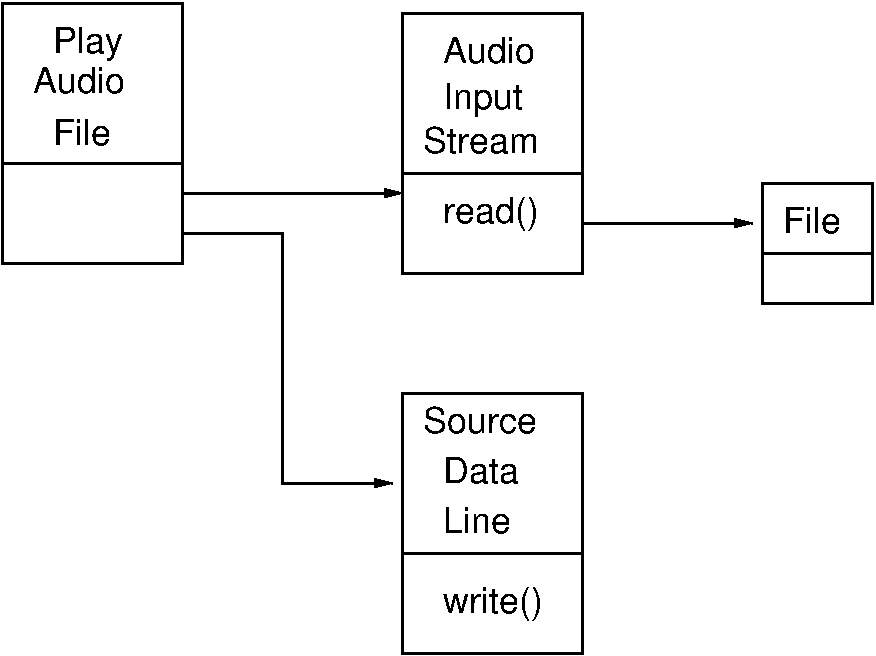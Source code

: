 #FIG 3.2  Produced by xfig version 3.2.5b
Landscape
Center
Inches
Letter  
100.00
Single
-2
1200 2
6 1650 1275 3150 3375
6 1950 1500 2700 2475
4 0 0 50 -1 16 18 0.0000 4 285 570 2100 1725 Play\001
4 0 0 50 -1 16 18 0.0000 4 225 465 2100 2415 File\001
4 0 0 50 -1 16 18 0.0000 4 225 750 1950 2025 Audio\001
-6
2 1 0 2 0 7 50 -1 -1 0.000 0 0 -1 0 0 2
	 1725 2550 3075 2550
2 2 0 2 0 7 50 -1 -1 0.000 0 0 -1 0 0 5
	 1725 1350 3075 1350 3075 3300 1725 3300 1725 1350
-6
6 4650 4200 6150 6300
2 2 0 2 0 7 50 -1 -1 0.000 0 0 -1 0 0 5
	 4725 4275 6075 4275 6075 6225 4725 6225 4725 4275
2 1 0 2 0 7 50 -1 -1 0.000 0 0 -1 0 0 2
	 4725 5475 6075 5475
4 0 0 50 -1 16 18 0.0000 4 225 945 4875 4575 Source\001
4 0 0 50 -1 16 18 0.0000 4 225 645 5025 4950 Data\001
4 0 0 50 -1 16 18 0.0000 4 225 555 5025 5325 Line\001
4 0 0 50 -1 16 18 0.0000 4 285 855 5025 5925 write()\001
-6
6 4650 1350 6150 3450
2 1 0 2 0 7 50 -1 -1 0.000 0 0 -1 0 0 2
	 4725 2625 6075 2625
2 2 0 2 0 7 50 -1 -1 0.000 0 0 -1 0 0 5
	 4725 1425 6075 1425 6075 3375 4725 3375 4725 1425
4 0 0 50 -1 16 18 0.0000 4 225 750 5025 1800 Audio\001
4 0 0 50 -1 16 18 0.0000 4 285 675 5025 2145 Input\001
4 0 0 50 -1 16 18 0.0000 4 225 975 4875 2475 Stream\001
4 0 0 50 -1 16 18 0.0000 4 285 810 5025 3000 read()\001
-6
6 7350 2625 8325 3675
2 2 0 2 0 7 50 -1 -1 0.000 0 0 -1 0 0 5
	 7425 2700 8250 2700 8250 3600 7425 3600 7425 2700
2 1 0 2 0 7 50 -1 -1 0.000 0 0 -1 0 0 2
	 7425 3225 8250 3225
4 0 0 50 -1 16 18 0.0000 4 225 465 7575 3075 File\001
-6
2 1 0 2 0 7 50 -1 -1 0.000 0 0 -1 1 0 2
	1 1 1.00 60.00 120.00
	 3075 2775 4725 2775
2 1 0 2 0 7 50 -1 -1 0.000 0 0 -1 1 0 4
	1 1 1.00 60.00 120.00
	 3075 3075 3825 3075 3825 4950 4650 4950
2 1 0 2 0 7 50 -1 -1 0.000 0 0 -1 1 0 2
	1 1 1.00 60.00 120.00
	 6075 3000 7350 3000
